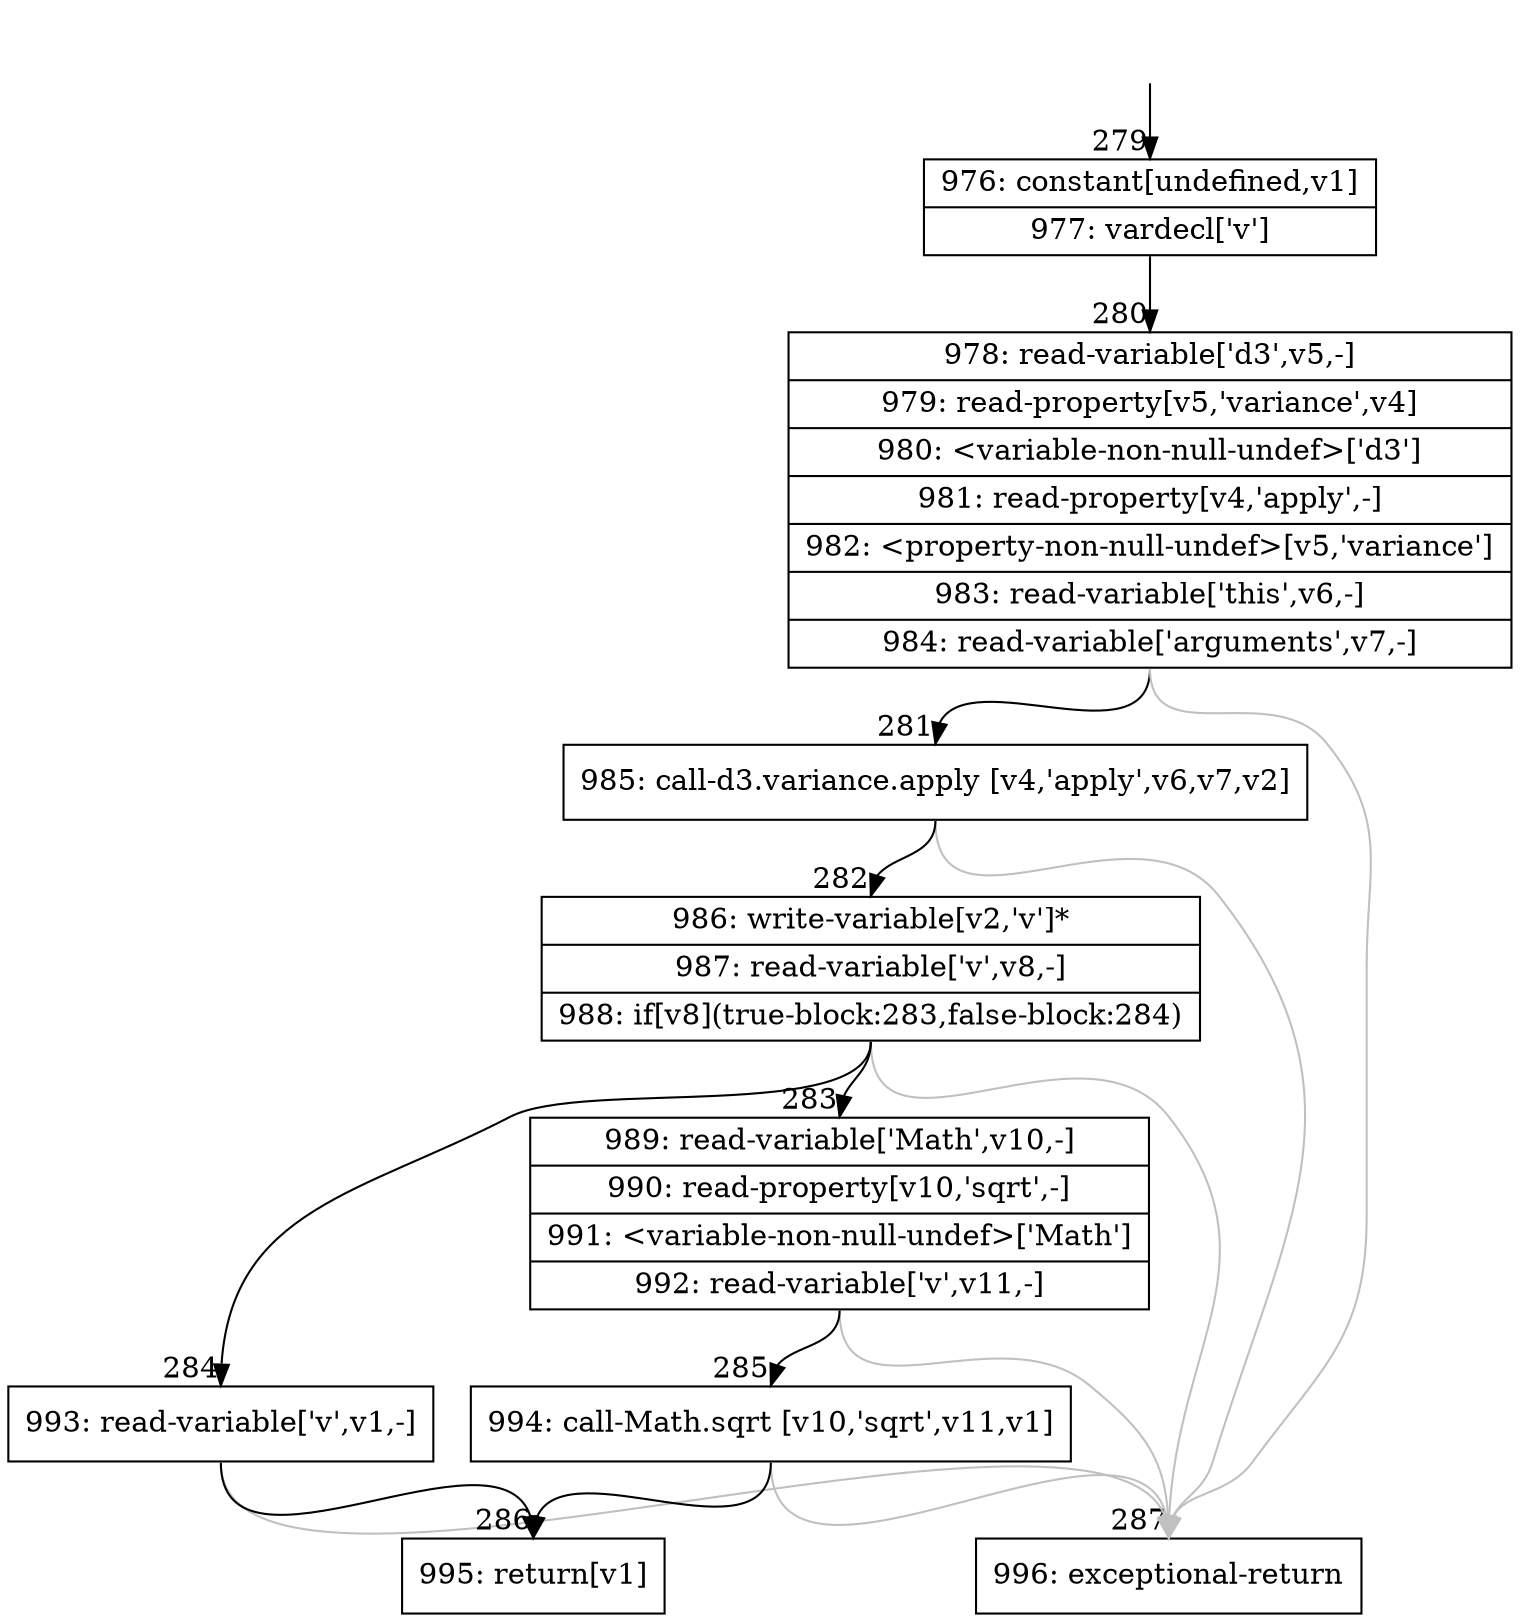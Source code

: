 digraph {
rankdir="TD"
BB_entry22[shape=none,label=""];
BB_entry22 -> BB279 [tailport=s, headport=n, headlabel="    279"]
BB279 [shape=record label="{976: constant[undefined,v1]|977: vardecl['v']}" ] 
BB279 -> BB280 [tailport=s, headport=n, headlabel="      280"]
BB280 [shape=record label="{978: read-variable['d3',v5,-]|979: read-property[v5,'variance',v4]|980: \<variable-non-null-undef\>['d3']|981: read-property[v4,'apply',-]|982: \<property-non-null-undef\>[v5,'variance']|983: read-variable['this',v6,-]|984: read-variable['arguments',v7,-]}" ] 
BB280 -> BB281 [tailport=s, headport=n, headlabel="      281"]
BB280 -> BB287 [tailport=s, headport=n, color=gray, headlabel="      287"]
BB281 [shape=record label="{985: call-d3.variance.apply [v4,'apply',v6,v7,v2]}" ] 
BB281 -> BB282 [tailport=s, headport=n, headlabel="      282"]
BB281 -> BB287 [tailport=s, headport=n, color=gray]
BB282 [shape=record label="{986: write-variable[v2,'v']*|987: read-variable['v',v8,-]|988: if[v8](true-block:283,false-block:284)}" ] 
BB282 -> BB283 [tailport=s, headport=n, headlabel="      283"]
BB282 -> BB284 [tailport=s, headport=n, headlabel="      284"]
BB282 -> BB287 [tailport=s, headport=n, color=gray]
BB283 [shape=record label="{989: read-variable['Math',v10,-]|990: read-property[v10,'sqrt',-]|991: \<variable-non-null-undef\>['Math']|992: read-variable['v',v11,-]}" ] 
BB283 -> BB285 [tailport=s, headport=n, headlabel="      285"]
BB283 -> BB287 [tailport=s, headport=n, color=gray]
BB284 [shape=record label="{993: read-variable['v',v1,-]}" ] 
BB284 -> BB286 [tailport=s, headport=n, headlabel="      286"]
BB284 -> BB287 [tailport=s, headport=n, color=gray]
BB285 [shape=record label="{994: call-Math.sqrt [v10,'sqrt',v11,v1]}" ] 
BB285 -> BB286 [tailport=s, headport=n]
BB285 -> BB287 [tailport=s, headport=n, color=gray]
BB286 [shape=record label="{995: return[v1]}" ] 
BB287 [shape=record label="{996: exceptional-return}" ] 
//#$~ 169
}
